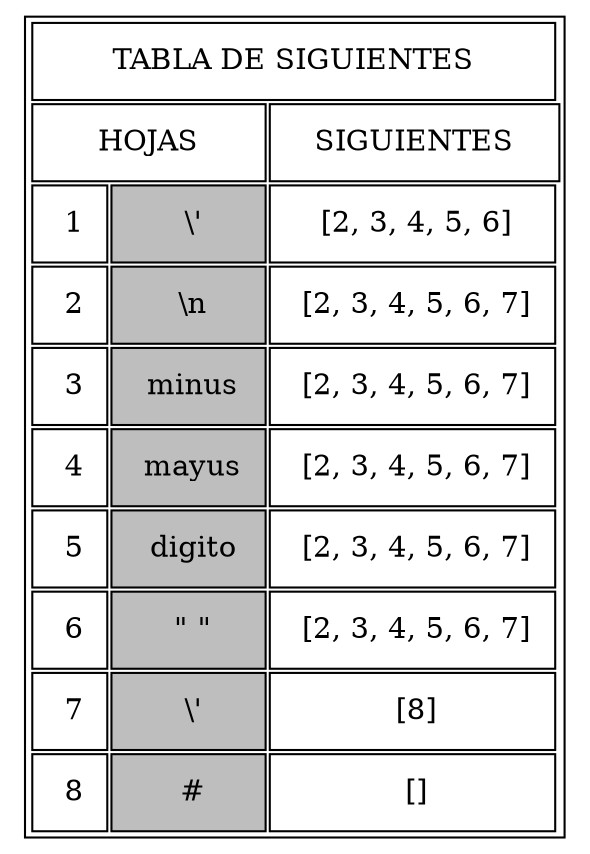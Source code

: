 digraph s {
a0 [shape=none label=<
<TABLE border="1" cellspacing="2" cellpadding="10" >
<TR><TD colspan="3"> TABLA DE SIGUIENTES </TD></TR>
<TR><TD colspan="2"> HOJAS </TD><TD colspan="2"> SIGUIENTES </TD></TR> <TR>
 <TD> 1</TD>
 <TD border="1" bgcolor="#bebebe" > \'</TD>
 <TD> [2, 3, 4, 5, 6]</TD>
 </TR>
 <TR>
 <TD> 2</TD>
 <TD border="1" bgcolor="#bebebe" > \n</TD>
 <TD> [2, 3, 4, 5, 6, 7]</TD>
 </TR>
 <TR>
 <TD> 3</TD>
 <TD border="1" bgcolor="#bebebe" > minus</TD>
 <TD> [2, 3, 4, 5, 6, 7]</TD>
 </TR>
 <TR>
 <TD> 4</TD>
 <TD border="1" bgcolor="#bebebe" > mayus</TD>
 <TD> [2, 3, 4, 5, 6, 7]</TD>
 </TR>
 <TR>
 <TD> 5</TD>
 <TD border="1" bgcolor="#bebebe" > digito</TD>
 <TD> [2, 3, 4, 5, 6, 7]</TD>
 </TR>
 <TR>
 <TD> 6</TD>
 <TD border="1" bgcolor="#bebebe" > " "</TD>
 <TD> [2, 3, 4, 5, 6, 7]</TD>
 </TR>
 <TR>
 <TD> 7</TD>
 <TD border="1" bgcolor="#bebebe" > \'</TD>
 <TD> [8]</TD>
 </TR>
 <TR>
 <TD> 8</TD>
 <TD border="1" bgcolor="#bebebe" > #</TD>
 <TD> []</TD>
 </TR>
 </TABLE>>];
}
digraph s {
a0 [shape=none label=<
<TABLE border="1" cellspacing="2" cellpadding="10" >
<TR><TD colspan="3"> TABLA DE SIGUIENTES </TD></TR>
<TR><TD colspan="2"> HOJAS </TD><TD colspan="2"> SIGUIENTES </TD></TR> <TR>
 <TD> 1</TD>
 <TD border="1" bgcolor="#bebebe" > \'</TD>
 <TD> [2, 3, 4, 5, 6]</TD>
 </TR>
 <TR>
 <TD> 2</TD>
 <TD border="1" bgcolor="#bebebe" > \n</TD>
 <TD> [2, 3, 4, 5, 6, 7]</TD>
 </TR>
 <TR>
 <TD> 3</TD>
 <TD border="1" bgcolor="#bebebe" > minus</TD>
 <TD> [2, 3, 4, 5, 6, 7]</TD>
 </TR>
 <TR>
 <TD> 4</TD>
 <TD border="1" bgcolor="#bebebe" > mayus</TD>
 <TD> [2, 3, 4, 5, 6, 7]</TD>
 </TR>
 <TR>
 <TD> 5</TD>
 <TD border="1" bgcolor="#bebebe" > digito</TD>
 <TD> [2, 3, 4, 5, 6, 7]</TD>
 </TR>
 <TR>
 <TD> 6</TD>
 <TD border="1" bgcolor="#bebebe" > " "</TD>
 <TD> [2, 3, 4, 5, 6, 7]</TD>
 </TR>
 <TR>
 <TD> 7</TD>
 <TD border="1" bgcolor="#bebebe" > \'</TD>
 <TD> [8]</TD>
 </TR>
 <TR>
 <TD> 8</TD>
 <TD border="1" bgcolor="#bebebe" > #</TD>
 <TD> []</TD>
 </TR>
 </TABLE>>];
}
digraph s {
a0 [shape=none label=<
<TABLE border="1" cellspacing="2" cellpadding="10" >
<TR><TD colspan="3"> TABLA DE SIGUIENTES </TD></TR>
<TR><TD colspan="2"> HOJAS </TD><TD colspan="2"> SIGUIENTES </TD></TR> <TR>
 <TD> 1</TD>
 <TD border="1" bgcolor="#bebebe" > \'</TD>
 <TD> [2, 3, 4, 5, 6]</TD>
 </TR>
 <TR>
 <TD> 2</TD>
 <TD border="1" bgcolor="#bebebe" > \n</TD>
 <TD> [2, 3, 4, 5, 6, 7]</TD>
 </TR>
 <TR>
 <TD> 3</TD>
 <TD border="1" bgcolor="#bebebe" > minus</TD>
 <TD> [2, 3, 4, 5, 6, 7]</TD>
 </TR>
 <TR>
 <TD> 4</TD>
 <TD border="1" bgcolor="#bebebe" > mayus</TD>
 <TD> [2, 3, 4, 5, 6, 7]</TD>
 </TR>
 <TR>
 <TD> 5</TD>
 <TD border="1" bgcolor="#bebebe" > digito</TD>
 <TD> [2, 3, 4, 5, 6, 7]</TD>
 </TR>
 <TR>
 <TD> 6</TD>
 <TD border="1" bgcolor="#bebebe" > " "</TD>
 <TD> [2, 3, 4, 5, 6, 7]</TD>
 </TR>
 <TR>
 <TD> 7</TD>
 <TD border="1" bgcolor="#bebebe" > \'</TD>
 <TD> [8]</TD>
 </TR>
 <TR>
 <TD> 8</TD>
 <TD border="1" bgcolor="#bebebe" > #</TD>
 <TD> []</TD>
 </TR>
 </TABLE>>];
}
digraph s {
a0 [shape=none label=<
<TABLE border="1" cellspacing="2" cellpadding="10" >
<TR><TD colspan="3"> TABLA DE SIGUIENTES </TD></TR>
<TR><TD colspan="2"> HOJAS </TD><TD colspan="2"> SIGUIENTES </TD></TR> <TR>
 <TD> 1</TD>
 <TD border="1" bgcolor="#bebebe" > \'</TD>
 <TD> [2, 3, 4, 5, 6]</TD>
 </TR>
 <TR>
 <TD> 2</TD>
 <TD border="1" bgcolor="#bebebe" > \n</TD>
 <TD> [2, 3, 4, 5, 6, 7]</TD>
 </TR>
 <TR>
 <TD> 3</TD>
 <TD border="1" bgcolor="#bebebe" > minus</TD>
 <TD> [2, 3, 4, 5, 6, 7]</TD>
 </TR>
 <TR>
 <TD> 4</TD>
 <TD border="1" bgcolor="#bebebe" > mayus</TD>
 <TD> [2, 3, 4, 5, 6, 7]</TD>
 </TR>
 <TR>
 <TD> 5</TD>
 <TD border="1" bgcolor="#bebebe" > digito</TD>
 <TD> [2, 3, 4, 5, 6, 7]</TD>
 </TR>
 <TR>
 <TD> 6</TD>
 <TD border="1" bgcolor="#bebebe" > " "</TD>
 <TD> [2, 3, 4, 5, 6, 7]</TD>
 </TR>
 <TR>
 <TD> 7</TD>
 <TD border="1" bgcolor="#bebebe" > \'</TD>
 <TD> [8]</TD>
 </TR>
 <TR>
 <TD> 8</TD>
 <TD border="1" bgcolor="#bebebe" > #</TD>
 <TD> []</TD>
 </TR>
 </TABLE>>];
}
